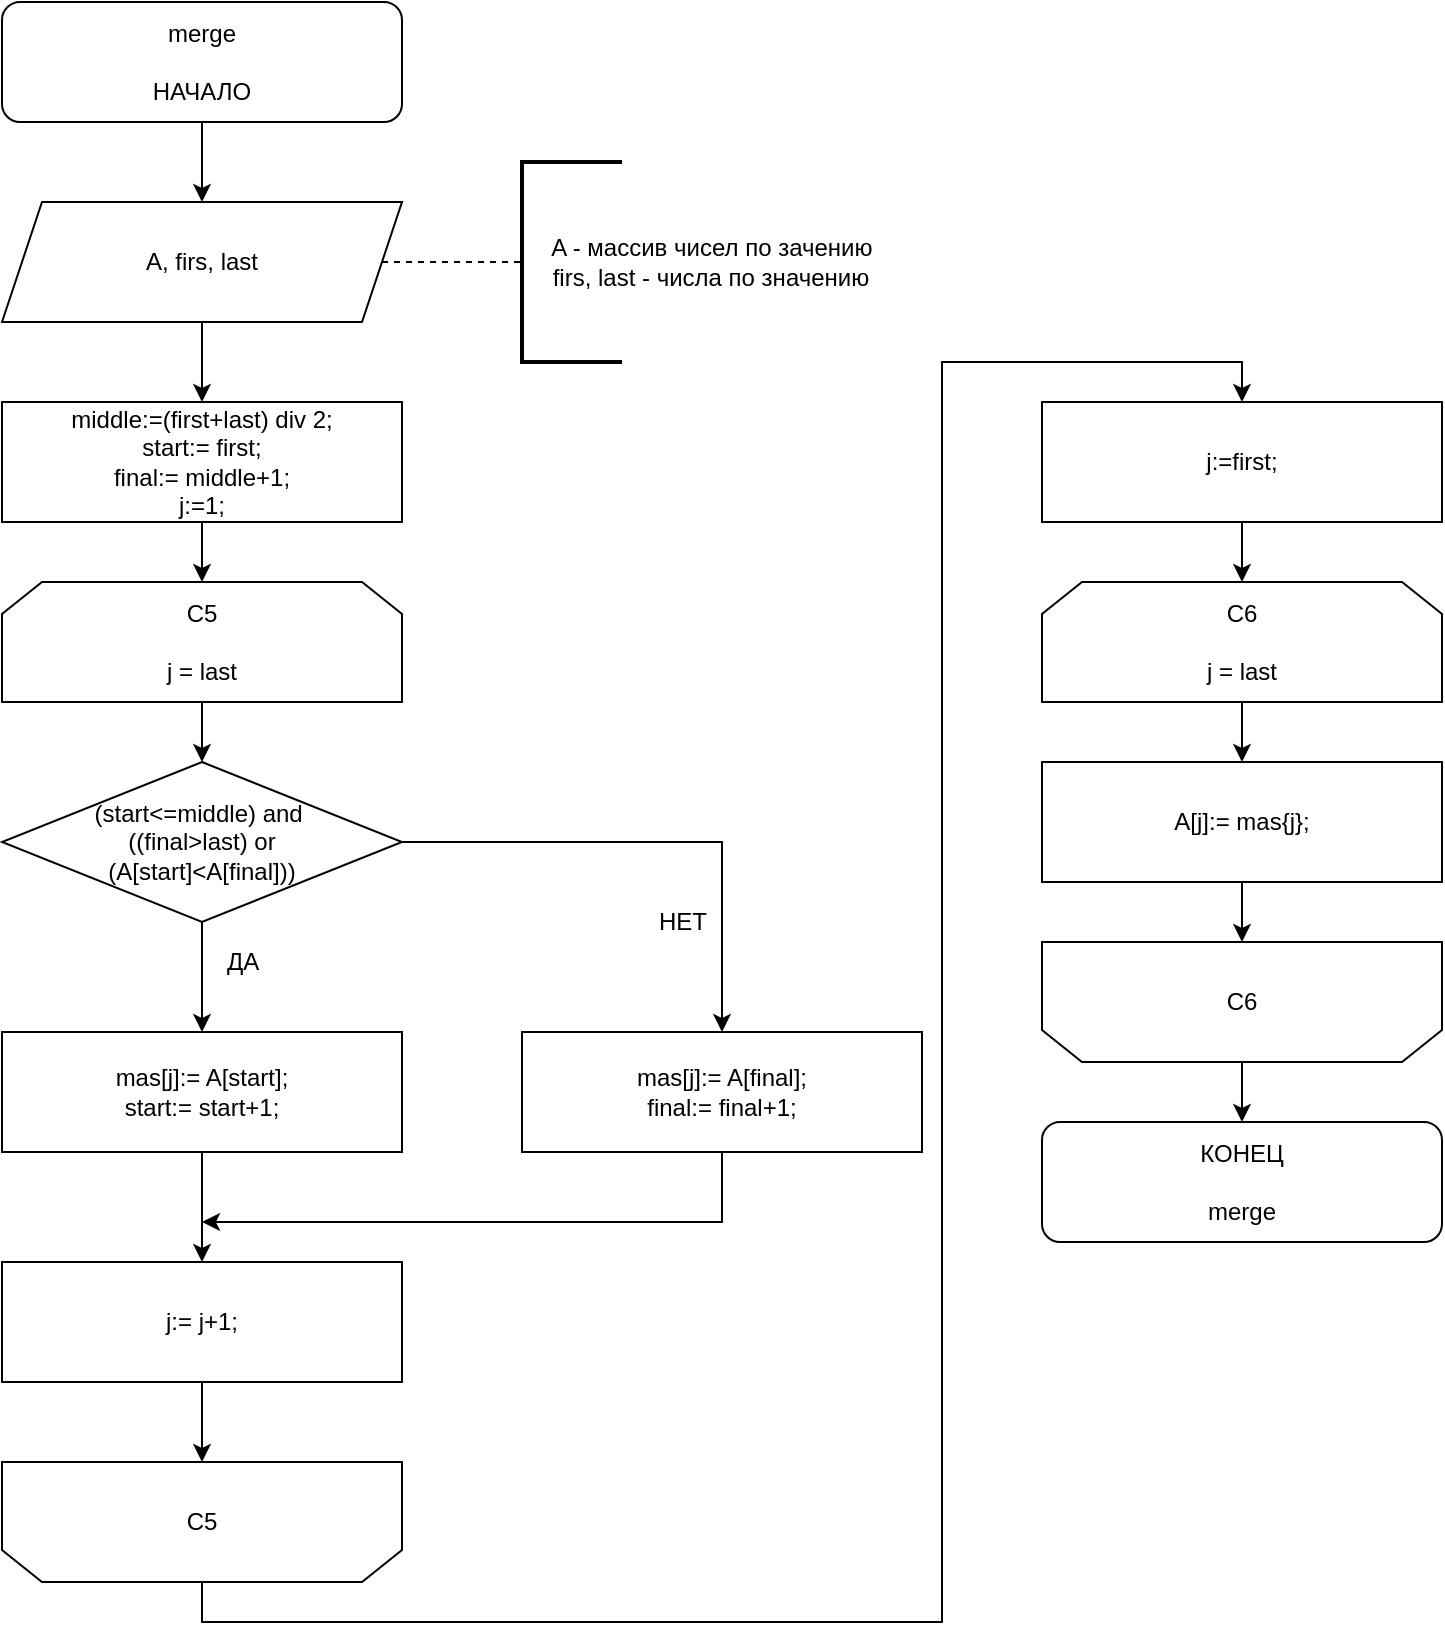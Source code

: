 <mxfile version="14.4.4" type="device"><diagram id="r3J2vLDFuvqhQz6-gDVG" name="Page-1"><mxGraphModel dx="702" dy="761" grid="1" gridSize="10" guides="1" tooltips="1" connect="1" arrows="1" fold="1" page="1" pageScale="1" pageWidth="827" pageHeight="1169" math="0" shadow="0"><root><mxCell id="0"/><mxCell id="1" parent="0"/><mxCell id="fAJAzGlvUau664jdZyEV-7" style="edgeStyle=orthogonalEdgeStyle;rounded=0;orthogonalLoop=1;jettySize=auto;html=1;exitX=0.5;exitY=1;exitDx=0;exitDy=0;entryX=0.5;entryY=0;entryDx=0;entryDy=0;" edge="1" parent="1" source="fAJAzGlvUau664jdZyEV-1" target="fAJAzGlvUau664jdZyEV-2"><mxGeometry relative="1" as="geometry"/></mxCell><mxCell id="fAJAzGlvUau664jdZyEV-1" value="merge&lt;br&gt;&lt;br&gt;НАЧАЛО" style="rounded=1;whiteSpace=wrap;html=1;" vertex="1" parent="1"><mxGeometry x="40" y="40" width="200" height="60" as="geometry"/></mxCell><mxCell id="fAJAzGlvUau664jdZyEV-6" style="edgeStyle=orthogonalEdgeStyle;rounded=0;orthogonalLoop=1;jettySize=auto;html=1;exitX=0.5;exitY=1;exitDx=0;exitDy=0;entryX=0.5;entryY=0;entryDx=0;entryDy=0;" edge="1" parent="1" source="fAJAzGlvUau664jdZyEV-2" target="fAJAzGlvUau664jdZyEV-5"><mxGeometry relative="1" as="geometry"/></mxCell><mxCell id="fAJAzGlvUau664jdZyEV-2" value="A, firs, last" style="shape=parallelogram;perimeter=parallelogramPerimeter;whiteSpace=wrap;html=1;fixedSize=1;" vertex="1" parent="1"><mxGeometry x="40" y="140" width="200" height="60" as="geometry"/></mxCell><mxCell id="fAJAzGlvUau664jdZyEV-3" value="" style="endArrow=none;dashed=1;html=1;exitX=1;exitY=0.5;exitDx=0;exitDy=0;" edge="1" parent="1" source="fAJAzGlvUau664jdZyEV-2"><mxGeometry width="50" height="50" relative="1" as="geometry"><mxPoint x="250" y="190" as="sourcePoint"/><mxPoint x="300" y="170" as="targetPoint"/></mxGeometry></mxCell><mxCell id="fAJAzGlvUau664jdZyEV-4" value="&amp;nbsp; &amp;nbsp; A - массив чисел по зачению&lt;br&gt;&amp;nbsp; &amp;nbsp; firs, last - числа по значению" style="strokeWidth=2;html=1;shape=mxgraph.flowchart.annotation_1;align=left;pointerEvents=1;" vertex="1" parent="1"><mxGeometry x="300" y="120" width="50" height="100" as="geometry"/></mxCell><mxCell id="fAJAzGlvUau664jdZyEV-9" style="edgeStyle=orthogonalEdgeStyle;rounded=0;orthogonalLoop=1;jettySize=auto;html=1;exitX=0.5;exitY=1;exitDx=0;exitDy=0;entryX=0.5;entryY=0;entryDx=0;entryDy=0;" edge="1" parent="1" source="fAJAzGlvUau664jdZyEV-5" target="fAJAzGlvUau664jdZyEV-8"><mxGeometry relative="1" as="geometry"/></mxCell><mxCell id="fAJAzGlvUau664jdZyEV-5" value="middle:=(first+last) div 2;&lt;br&gt;start:= first;&lt;br&gt;final:= middle+1;&lt;br&gt;j:=1;" style="rounded=0;whiteSpace=wrap;html=1;" vertex="1" parent="1"><mxGeometry x="40" y="240" width="200" height="60" as="geometry"/></mxCell><mxCell id="fAJAzGlvUau664jdZyEV-11" style="edgeStyle=orthogonalEdgeStyle;rounded=0;orthogonalLoop=1;jettySize=auto;html=1;exitX=0.5;exitY=1;exitDx=0;exitDy=0;entryX=0.5;entryY=0;entryDx=0;entryDy=0;" edge="1" parent="1" source="fAJAzGlvUau664jdZyEV-8" target="fAJAzGlvUau664jdZyEV-10"><mxGeometry relative="1" as="geometry"/></mxCell><mxCell id="fAJAzGlvUau664jdZyEV-8" value="C5&lt;br&gt;&lt;br&gt;j = last" style="shape=loopLimit;whiteSpace=wrap;html=1;" vertex="1" parent="1"><mxGeometry x="40" y="330" width="200" height="60" as="geometry"/></mxCell><mxCell id="fAJAzGlvUau664jdZyEV-13" style="edgeStyle=orthogonalEdgeStyle;rounded=0;orthogonalLoop=1;jettySize=auto;html=1;exitX=0.5;exitY=1;exitDx=0;exitDy=0;entryX=0.5;entryY=0;entryDx=0;entryDy=0;" edge="1" parent="1" source="fAJAzGlvUau664jdZyEV-10" target="fAJAzGlvUau664jdZyEV-12"><mxGeometry relative="1" as="geometry"/></mxCell><mxCell id="fAJAzGlvUau664jdZyEV-15" style="edgeStyle=orthogonalEdgeStyle;rounded=0;orthogonalLoop=1;jettySize=auto;html=1;exitX=1;exitY=0.5;exitDx=0;exitDy=0;entryX=0.5;entryY=0;entryDx=0;entryDy=0;" edge="1" parent="1" source="fAJAzGlvUau664jdZyEV-10" target="fAJAzGlvUau664jdZyEV-14"><mxGeometry relative="1" as="geometry"/></mxCell><mxCell id="fAJAzGlvUau664jdZyEV-10" value="(start&amp;lt;=middle) and&amp;nbsp;&lt;br&gt;((final&amp;gt;last) or &lt;br&gt;(A[start]&amp;lt;A[final]))" style="rhombus;whiteSpace=wrap;html=1;" vertex="1" parent="1"><mxGeometry x="40" y="420" width="200" height="80" as="geometry"/></mxCell><mxCell id="fAJAzGlvUau664jdZyEV-19" style="edgeStyle=orthogonalEdgeStyle;rounded=0;orthogonalLoop=1;jettySize=auto;html=1;exitX=0.5;exitY=1;exitDx=0;exitDy=0;entryX=0.5;entryY=0;entryDx=0;entryDy=0;" edge="1" parent="1" source="fAJAzGlvUau664jdZyEV-12" target="fAJAzGlvUau664jdZyEV-18"><mxGeometry relative="1" as="geometry"/></mxCell><mxCell id="fAJAzGlvUau664jdZyEV-12" value="mas[j]:= A[start];&lt;br&gt;start:= start+1;" style="rounded=0;whiteSpace=wrap;html=1;" vertex="1" parent="1"><mxGeometry x="40" y="555" width="200" height="60" as="geometry"/></mxCell><mxCell id="fAJAzGlvUau664jdZyEV-20" style="edgeStyle=orthogonalEdgeStyle;rounded=0;orthogonalLoop=1;jettySize=auto;html=1;exitX=0.5;exitY=1;exitDx=0;exitDy=0;" edge="1" parent="1" source="fAJAzGlvUau664jdZyEV-14"><mxGeometry relative="1" as="geometry"><mxPoint x="140" y="650" as="targetPoint"/><Array as="points"><mxPoint x="400" y="650"/></Array></mxGeometry></mxCell><mxCell id="fAJAzGlvUau664jdZyEV-14" value="mas[j]:= A[final];&lt;br&gt;final:= final+1;" style="rounded=0;whiteSpace=wrap;html=1;" vertex="1" parent="1"><mxGeometry x="300" y="555" width="200" height="60" as="geometry"/></mxCell><mxCell id="fAJAzGlvUau664jdZyEV-16" value="ДА" style="text;html=1;align=center;verticalAlign=middle;resizable=0;points=[];autosize=1;" vertex="1" parent="1"><mxGeometry x="145" y="510" width="30" height="20" as="geometry"/></mxCell><mxCell id="fAJAzGlvUau664jdZyEV-17" value="НЕТ" style="text;html=1;align=center;verticalAlign=middle;resizable=0;points=[];autosize=1;" vertex="1" parent="1"><mxGeometry x="360" y="490" width="40" height="20" as="geometry"/></mxCell><mxCell id="fAJAzGlvUau664jdZyEV-22" style="edgeStyle=orthogonalEdgeStyle;rounded=0;orthogonalLoop=1;jettySize=auto;html=1;exitX=0.5;exitY=1;exitDx=0;exitDy=0;entryX=0.5;entryY=1;entryDx=0;entryDy=0;" edge="1" parent="1" source="fAJAzGlvUau664jdZyEV-18" target="fAJAzGlvUau664jdZyEV-21"><mxGeometry relative="1" as="geometry"/></mxCell><mxCell id="fAJAzGlvUau664jdZyEV-18" value="j:= j+1;" style="rounded=0;whiteSpace=wrap;html=1;" vertex="1" parent="1"><mxGeometry x="40" y="670" width="200" height="60" as="geometry"/></mxCell><mxCell id="fAJAzGlvUau664jdZyEV-24" style="edgeStyle=orthogonalEdgeStyle;rounded=0;orthogonalLoop=1;jettySize=auto;html=1;exitX=0.5;exitY=0;exitDx=0;exitDy=0;entryX=0.5;entryY=0;entryDx=0;entryDy=0;" edge="1" parent="1" source="fAJAzGlvUau664jdZyEV-21" target="fAJAzGlvUau664jdZyEV-23"><mxGeometry relative="1" as="geometry"><Array as="points"><mxPoint x="140" y="850"/><mxPoint x="510" y="850"/><mxPoint x="510" y="220"/><mxPoint x="660" y="220"/></Array></mxGeometry></mxCell><mxCell id="fAJAzGlvUau664jdZyEV-21" value="C5" style="shape=loopLimit;whiteSpace=wrap;html=1;direction=west;" vertex="1" parent="1"><mxGeometry x="40" y="770" width="200" height="60" as="geometry"/></mxCell><mxCell id="fAJAzGlvUau664jdZyEV-26" style="edgeStyle=orthogonalEdgeStyle;rounded=0;orthogonalLoop=1;jettySize=auto;html=1;exitX=0.5;exitY=1;exitDx=0;exitDy=0;entryX=0.5;entryY=0;entryDx=0;entryDy=0;" edge="1" parent="1" source="fAJAzGlvUau664jdZyEV-23" target="fAJAzGlvUau664jdZyEV-25"><mxGeometry relative="1" as="geometry"/></mxCell><mxCell id="fAJAzGlvUau664jdZyEV-23" value="j:=first;" style="rounded=0;whiteSpace=wrap;html=1;" vertex="1" parent="1"><mxGeometry x="560" y="240" width="200" height="60" as="geometry"/></mxCell><mxCell id="fAJAzGlvUau664jdZyEV-28" style="edgeStyle=orthogonalEdgeStyle;rounded=0;orthogonalLoop=1;jettySize=auto;html=1;exitX=0.5;exitY=1;exitDx=0;exitDy=0;entryX=0.5;entryY=0;entryDx=0;entryDy=0;" edge="1" parent="1" source="fAJAzGlvUau664jdZyEV-25" target="fAJAzGlvUau664jdZyEV-27"><mxGeometry relative="1" as="geometry"/></mxCell><mxCell id="fAJAzGlvUau664jdZyEV-25" value="C6&lt;br&gt;&lt;br&gt;j = last" style="shape=loopLimit;whiteSpace=wrap;html=1;" vertex="1" parent="1"><mxGeometry x="560" y="330" width="200" height="60" as="geometry"/></mxCell><mxCell id="fAJAzGlvUau664jdZyEV-30" style="edgeStyle=orthogonalEdgeStyle;rounded=0;orthogonalLoop=1;jettySize=auto;html=1;exitX=0.5;exitY=1;exitDx=0;exitDy=0;entryX=0.5;entryY=1;entryDx=0;entryDy=0;" edge="1" parent="1" source="fAJAzGlvUau664jdZyEV-27" target="fAJAzGlvUau664jdZyEV-29"><mxGeometry relative="1" as="geometry"/></mxCell><mxCell id="fAJAzGlvUau664jdZyEV-27" value="A[j]:= mas{j};" style="rounded=0;whiteSpace=wrap;html=1;" vertex="1" parent="1"><mxGeometry x="560" y="420" width="200" height="60" as="geometry"/></mxCell><mxCell id="fAJAzGlvUau664jdZyEV-32" style="edgeStyle=orthogonalEdgeStyle;rounded=0;orthogonalLoop=1;jettySize=auto;html=1;exitX=0.5;exitY=0;exitDx=0;exitDy=0;entryX=0.5;entryY=0;entryDx=0;entryDy=0;" edge="1" parent="1" source="fAJAzGlvUau664jdZyEV-29" target="fAJAzGlvUau664jdZyEV-31"><mxGeometry relative="1" as="geometry"/></mxCell><mxCell id="fAJAzGlvUau664jdZyEV-29" value="C6" style="shape=loopLimit;whiteSpace=wrap;html=1;direction=west;" vertex="1" parent="1"><mxGeometry x="560" y="510" width="200" height="60" as="geometry"/></mxCell><mxCell id="fAJAzGlvUau664jdZyEV-31" value="КОНЕЦ&lt;br&gt;&lt;br&gt;merge" style="rounded=1;whiteSpace=wrap;html=1;" vertex="1" parent="1"><mxGeometry x="560" y="600" width="200" height="60" as="geometry"/></mxCell></root></mxGraphModel></diagram></mxfile>